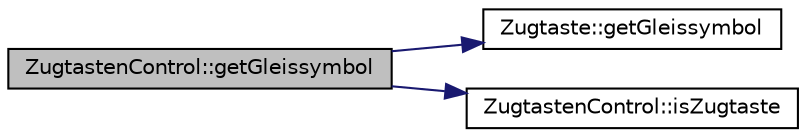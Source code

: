 digraph "ZugtastenControl::getGleissymbol"
{
 // LATEX_PDF_SIZE
  edge [fontname="Helvetica",fontsize="10",labelfontname="Helvetica",labelfontsize="10"];
  node [fontname="Helvetica",fontsize="10",shape=record];
  rankdir="LR";
  Node1 [label="ZugtastenControl::getGleissymbol",height=0.2,width=0.4,color="black", fillcolor="grey75", style="filled", fontcolor="black",tooltip=" "];
  Node1 -> Node2 [color="midnightblue",fontsize="10",style="solid",fontname="Helvetica"];
  Node2 [label="Zugtaste::getGleissymbol",height=0.2,width=0.4,color="black", fillcolor="white", style="filled",URL="$class_zugtaste.html#ae6a56e8928fb6cfdd0d3a3465e2d4180",tooltip=" "];
  Node1 -> Node3 [color="midnightblue",fontsize="10",style="solid",fontname="Helvetica"];
  Node3 [label="ZugtastenControl::isZugtaste",height=0.2,width=0.4,color="black", fillcolor="white", style="filled",URL="$class_zugtasten_control.html#a9375a8fd26c7c677375048cca8a90fb5",tooltip=" "];
}

